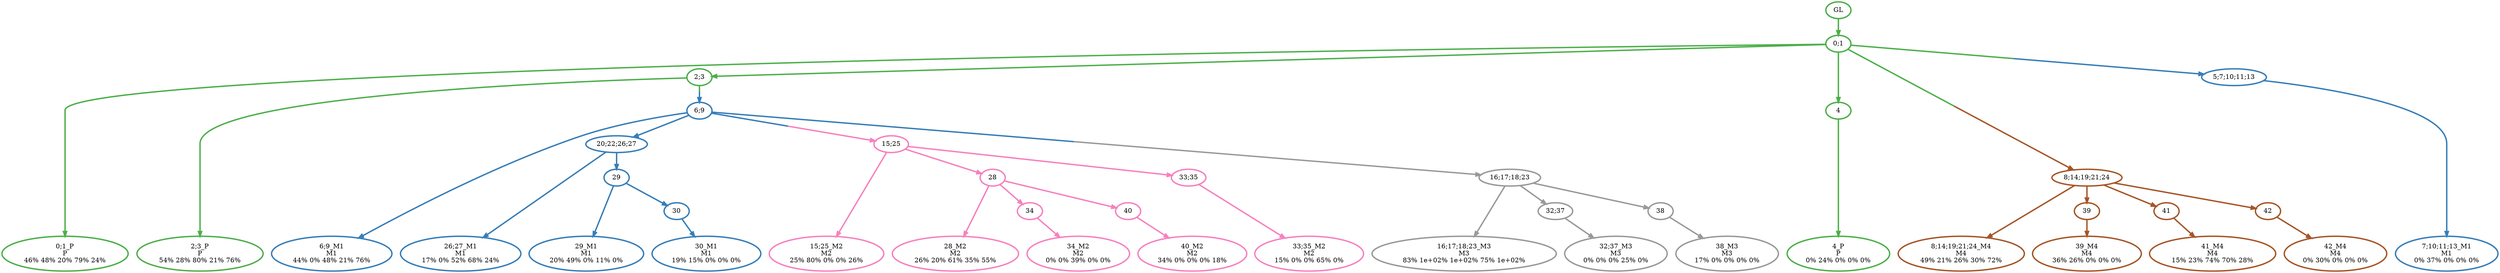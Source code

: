 digraph T {
	{
		rank=same
		38 [penwidth=3,colorscheme=set19,color=3,label="0;1_P\nP\n46% 48% 20% 79% 24%"]
		36 [penwidth=3,colorscheme=set19,color=3,label="2;3_P\nP\n54% 28% 80% 21% 76%"]
		34 [penwidth=3,colorscheme=set19,color=3,label="4_P\nP\n0% 24% 0% 0% 0%"]
		33 [penwidth=3,colorscheme=set19,color=2,label="6;9_M1\nM1\n44% 0% 48% 21% 76%"]
		31 [penwidth=3,colorscheme=set19,color=2,label="26;27_M1\nM1\n17% 0% 52% 68% 24%"]
		29 [penwidth=3,colorscheme=set19,color=2,label="29_M1\nM1\n20% 49% 0% 11% 0%"]
		27 [penwidth=3,colorscheme=set19,color=2,label="30_M1\nM1\n19% 15% 0% 0% 0%"]
		26 [penwidth=3,colorscheme=set19,color=2,label="7;10;11;13_M1\nM1\n0% 37% 0% 0% 0%"]
		25 [penwidth=3,colorscheme=set19,color=8,label="15;25_M2\nM2\n25% 80% 0% 0% 26%"]
		23 [penwidth=3,colorscheme=set19,color=8,label="28_M2\nM2\n26% 20% 61% 35% 55%"]
		21 [penwidth=3,colorscheme=set19,color=8,label="34_M2\nM2\n0% 0% 39% 0% 0%"]
		19 [penwidth=3,colorscheme=set19,color=8,label="40_M2\nM2\n34% 0% 0% 0% 18%"]
		17 [penwidth=3,colorscheme=set19,color=8,label="33;35_M2\nM2\n15% 0% 0% 65% 0%"]
		16 [penwidth=3,colorscheme=set19,color=9,label="16;17;18;23_M3\nM3\n83% 1e+02% 1e+02% 75% 1e+02%"]
		14 [penwidth=3,colorscheme=set19,color=9,label="32;37_M3\nM3\n0% 0% 0% 25% 0%"]
		12 [penwidth=3,colorscheme=set19,color=9,label="38_M3\nM3\n17% 0% 0% 0% 0%"]
		11 [penwidth=3,colorscheme=set19,color=7,label="8;14;19;21;24_M4\nM4\n49% 21% 26% 30% 72%"]
		9 [penwidth=3,colorscheme=set19,color=7,label="39_M4\nM4\n36% 26% 0% 0% 0%"]
		7 [penwidth=3,colorscheme=set19,color=7,label="41_M4\nM4\n15% 23% 74% 70% 28%"]
		5 [penwidth=3,colorscheme=set19,color=7,label="42_M4\nM4\n0% 30% 0% 0% 0%"]
	}
	40 [penwidth=3,colorscheme=set19,color=3,label="GL"]
	39 [penwidth=3,colorscheme=set19,color=3,label="0;1"]
	37 [penwidth=3,colorscheme=set19,color=3,label="2;3"]
	35 [penwidth=3,colorscheme=set19,color=3,label="4"]
	32 [penwidth=3,colorscheme=set19,color=2,label="20;22;26;27"]
	30 [penwidth=3,colorscheme=set19,color=2,label="29"]
	28 [penwidth=3,colorscheme=set19,color=2,label="30"]
	24 [penwidth=3,colorscheme=set19,color=8,label="28"]
	22 [penwidth=3,colorscheme=set19,color=8,label="34"]
	20 [penwidth=3,colorscheme=set19,color=8,label="40"]
	18 [penwidth=3,colorscheme=set19,color=8,label="33;35"]
	15 [penwidth=3,colorscheme=set19,color=9,label="32;37"]
	13 [penwidth=3,colorscheme=set19,color=9,label="38"]
	10 [penwidth=3,colorscheme=set19,color=7,label="39"]
	8 [penwidth=3,colorscheme=set19,color=7,label="41"]
	6 [penwidth=3,colorscheme=set19,color=7,label="42"]
	4 [penwidth=3,colorscheme=set19,color=8,label="15;25"]
	3 [penwidth=3,colorscheme=set19,color=9,label="16;17;18;23"]
	2 [penwidth=3,colorscheme=set19,color=7,label="8;14;19;21;24"]
	1 [penwidth=3,colorscheme=set19,color=2,label="5;7;10;11;13"]
	0 [penwidth=3,colorscheme=set19,color=2,label="6;9"]
	40 -> 39 [penwidth=3,colorscheme=set19,color=3]
	39 -> 38 [penwidth=3,colorscheme=set19,color=3]
	39 -> 37 [penwidth=3,colorscheme=set19,color=3]
	39 -> 35 [penwidth=3,colorscheme=set19,color=3]
	39 -> 2 [penwidth=3,colorscheme=set19,color="3;0.5:7"]
	39 -> 1 [penwidth=3,colorscheme=set19,color="3;0.5:2"]
	37 -> 36 [penwidth=3,colorscheme=set19,color=3]
	37 -> 0 [penwidth=3,colorscheme=set19,color="3;0.5:2"]
	35 -> 34 [penwidth=3,colorscheme=set19,color=3]
	32 -> 31 [penwidth=3,colorscheme=set19,color=2]
	32 -> 30 [penwidth=3,colorscheme=set19,color=2]
	30 -> 29 [penwidth=3,colorscheme=set19,color=2]
	30 -> 28 [penwidth=3,colorscheme=set19,color=2]
	28 -> 27 [penwidth=3,colorscheme=set19,color=2]
	24 -> 23 [penwidth=3,colorscheme=set19,color=8]
	24 -> 22 [penwidth=3,colorscheme=set19,color=8]
	24 -> 20 [penwidth=3,colorscheme=set19,color=8]
	22 -> 21 [penwidth=3,colorscheme=set19,color=8]
	20 -> 19 [penwidth=3,colorscheme=set19,color=8]
	18 -> 17 [penwidth=3,colorscheme=set19,color=8]
	15 -> 14 [penwidth=3,colorscheme=set19,color=9]
	13 -> 12 [penwidth=3,colorscheme=set19,color=9]
	10 -> 9 [penwidth=3,colorscheme=set19,color=7]
	8 -> 7 [penwidth=3,colorscheme=set19,color=7]
	6 -> 5 [penwidth=3,colorscheme=set19,color=7]
	4 -> 25 [penwidth=3,colorscheme=set19,color=8]
	4 -> 24 [penwidth=3,colorscheme=set19,color=8]
	4 -> 18 [penwidth=3,colorscheme=set19,color=8]
	3 -> 16 [penwidth=3,colorscheme=set19,color=9]
	3 -> 15 [penwidth=3,colorscheme=set19,color=9]
	3 -> 13 [penwidth=3,colorscheme=set19,color=9]
	2 -> 11 [penwidth=3,colorscheme=set19,color=7]
	2 -> 10 [penwidth=3,colorscheme=set19,color=7]
	2 -> 8 [penwidth=3,colorscheme=set19,color=7]
	2 -> 6 [penwidth=3,colorscheme=set19,color=7]
	1 -> 26 [penwidth=3,colorscheme=set19,color=2]
	0 -> 33 [penwidth=3,colorscheme=set19,color=2]
	0 -> 32 [penwidth=3,colorscheme=set19,color=2]
	0 -> 3 [penwidth=3,colorscheme=set19,color="2;0.5:9"]
	0 -> 4 [penwidth=3,colorscheme=set19,color="2;0.5:8"]
}
